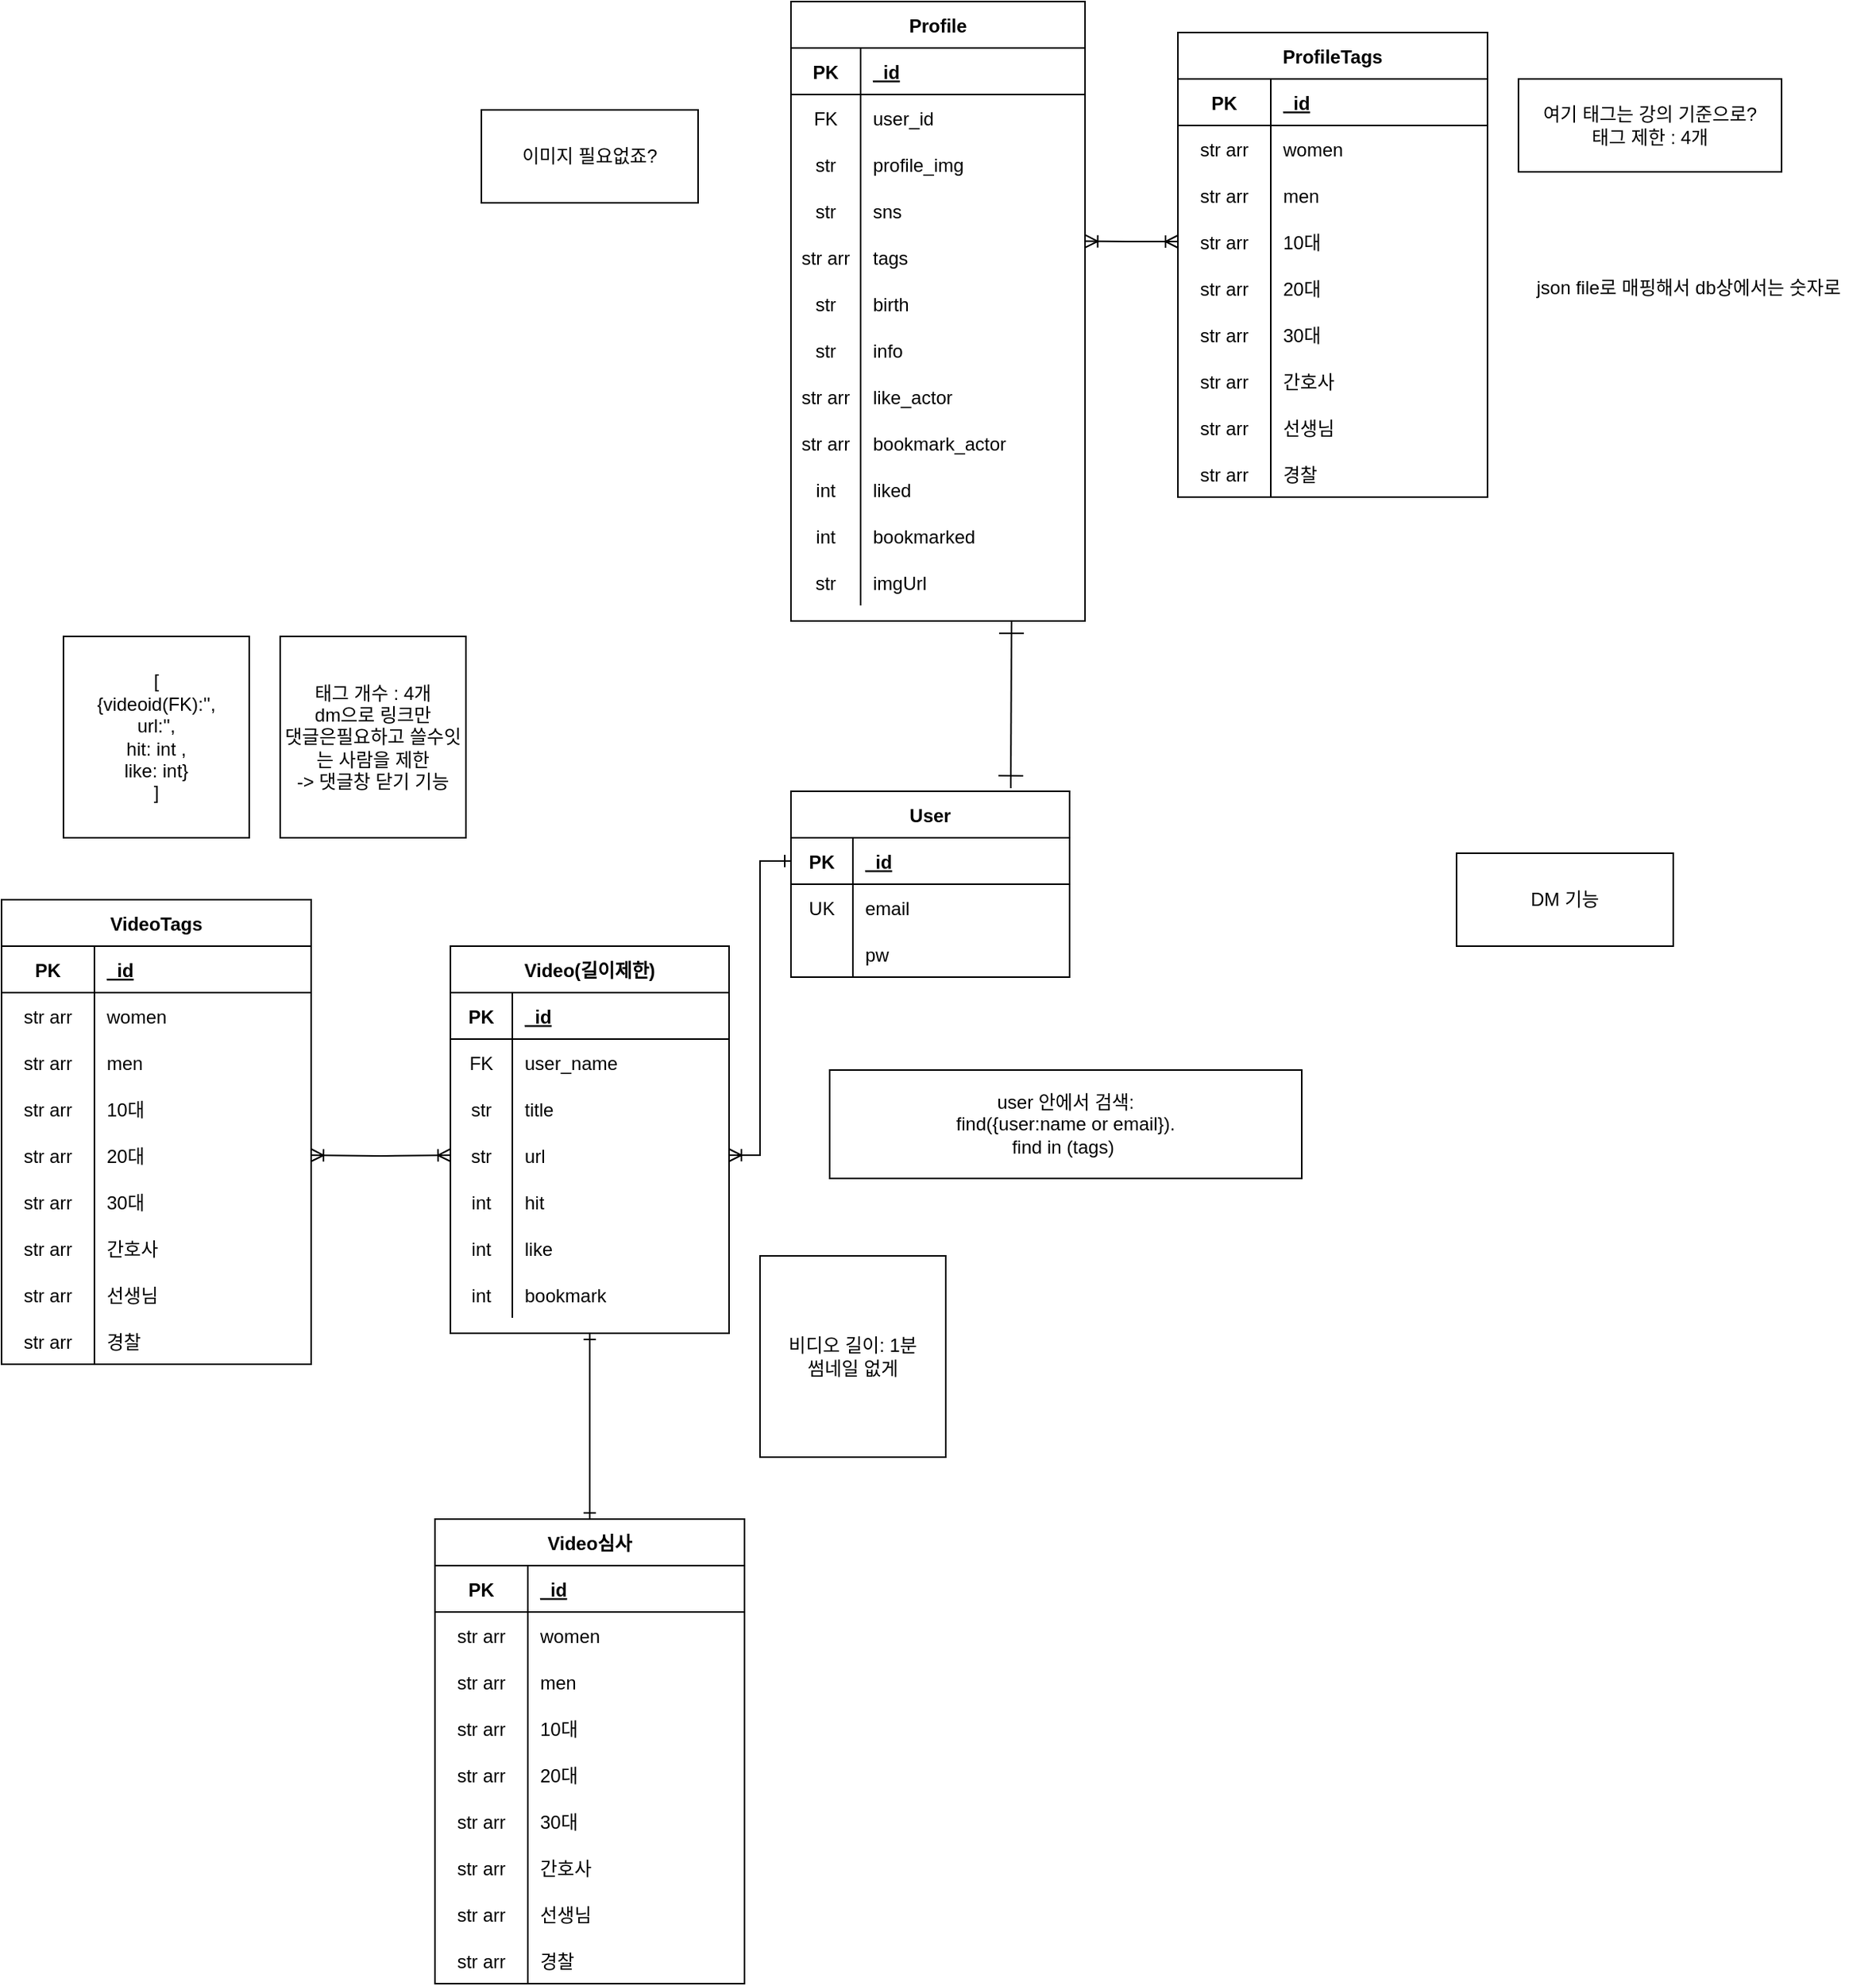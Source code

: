 <mxfile version="20.1.4" type="github">
  <diagram id="dkiNthlMaqfUQM1gwQfn" name="Page-1">
    <mxGraphModel dx="1955" dy="1315" grid="1" gridSize="10" guides="1" tooltips="1" connect="1" arrows="1" fold="1" page="0" pageScale="1" pageWidth="850" pageHeight="1100" math="0" shadow="0">
      <root>
        <mxCell id="0" />
        <mxCell id="1" parent="0" />
        <mxCell id="FGt0lHxh2fxRir9ZSNWb-1" value="User" style="shape=table;startSize=30;container=1;collapsible=1;childLayout=tableLayout;fixedRows=1;rowLines=0;fontStyle=1;align=center;resizeLast=1;hachureGap=4;" parent="1" vertex="1">
          <mxGeometry x="240" y="280" width="180" height="120" as="geometry" />
        </mxCell>
        <mxCell id="FGt0lHxh2fxRir9ZSNWb-2" value="" style="shape=tableRow;horizontal=0;startSize=0;swimlaneHead=0;swimlaneBody=0;fillColor=none;collapsible=0;dropTarget=0;points=[[0,0.5],[1,0.5]];portConstraint=eastwest;top=0;left=0;right=0;bottom=1;hachureGap=4;" parent="FGt0lHxh2fxRir9ZSNWb-1" vertex="1">
          <mxGeometry y="30" width="180" height="30" as="geometry" />
        </mxCell>
        <mxCell id="FGt0lHxh2fxRir9ZSNWb-3" value="PK" style="shape=partialRectangle;connectable=0;fillColor=none;top=0;left=0;bottom=0;right=0;fontStyle=1;overflow=hidden;hachureGap=4;" parent="FGt0lHxh2fxRir9ZSNWb-2" vertex="1">
          <mxGeometry width="40" height="30" as="geometry">
            <mxRectangle width="40" height="30" as="alternateBounds" />
          </mxGeometry>
        </mxCell>
        <mxCell id="FGt0lHxh2fxRir9ZSNWb-4" value="_id" style="shape=partialRectangle;connectable=0;fillColor=none;top=0;left=0;bottom=0;right=0;align=left;spacingLeft=6;fontStyle=5;overflow=hidden;hachureGap=4;" parent="FGt0lHxh2fxRir9ZSNWb-2" vertex="1">
          <mxGeometry x="40" width="140" height="30" as="geometry">
            <mxRectangle width="140" height="30" as="alternateBounds" />
          </mxGeometry>
        </mxCell>
        <mxCell id="FGt0lHxh2fxRir9ZSNWb-5" value="" style="shape=tableRow;horizontal=0;startSize=0;swimlaneHead=0;swimlaneBody=0;fillColor=none;collapsible=0;dropTarget=0;points=[[0,0.5],[1,0.5]];portConstraint=eastwest;top=0;left=0;right=0;bottom=0;hachureGap=4;" parent="FGt0lHxh2fxRir9ZSNWb-1" vertex="1">
          <mxGeometry y="60" width="180" height="30" as="geometry" />
        </mxCell>
        <mxCell id="FGt0lHxh2fxRir9ZSNWb-6" value="UK" style="shape=partialRectangle;connectable=0;fillColor=none;top=0;left=0;bottom=0;right=0;editable=1;overflow=hidden;hachureGap=4;" parent="FGt0lHxh2fxRir9ZSNWb-5" vertex="1">
          <mxGeometry width="40" height="30" as="geometry">
            <mxRectangle width="40" height="30" as="alternateBounds" />
          </mxGeometry>
        </mxCell>
        <mxCell id="FGt0lHxh2fxRir9ZSNWb-7" value="email" style="shape=partialRectangle;connectable=0;fillColor=none;top=0;left=0;bottom=0;right=0;align=left;spacingLeft=6;overflow=hidden;hachureGap=4;" parent="FGt0lHxh2fxRir9ZSNWb-5" vertex="1">
          <mxGeometry x="40" width="140" height="30" as="geometry">
            <mxRectangle width="140" height="30" as="alternateBounds" />
          </mxGeometry>
        </mxCell>
        <mxCell id="FGt0lHxh2fxRir9ZSNWb-8" value="" style="shape=tableRow;horizontal=0;startSize=0;swimlaneHead=0;swimlaneBody=0;fillColor=none;collapsible=0;dropTarget=0;points=[[0,0.5],[1,0.5]];portConstraint=eastwest;top=0;left=0;right=0;bottom=0;hachureGap=4;" parent="FGt0lHxh2fxRir9ZSNWb-1" vertex="1">
          <mxGeometry y="90" width="180" height="30" as="geometry" />
        </mxCell>
        <mxCell id="FGt0lHxh2fxRir9ZSNWb-9" value="" style="shape=partialRectangle;connectable=0;fillColor=none;top=0;left=0;bottom=0;right=0;editable=1;overflow=hidden;hachureGap=4;" parent="FGt0lHxh2fxRir9ZSNWb-8" vertex="1">
          <mxGeometry width="40" height="30" as="geometry">
            <mxRectangle width="40" height="30" as="alternateBounds" />
          </mxGeometry>
        </mxCell>
        <mxCell id="FGt0lHxh2fxRir9ZSNWb-10" value="pw" style="shape=partialRectangle;connectable=0;fillColor=none;top=0;left=0;bottom=0;right=0;align=left;spacingLeft=6;overflow=hidden;hachureGap=4;" parent="FGt0lHxh2fxRir9ZSNWb-8" vertex="1">
          <mxGeometry x="40" width="140" height="30" as="geometry">
            <mxRectangle width="140" height="30" as="alternateBounds" />
          </mxGeometry>
        </mxCell>
        <mxCell id="FGt0lHxh2fxRir9ZSNWb-445" style="edgeStyle=none;curved=1;rounded=0;orthogonalLoop=1;jettySize=auto;html=1;exitX=0.75;exitY=1;exitDx=0;exitDy=0;entryX=0.789;entryY=-0.017;entryDx=0;entryDy=0;entryPerimeter=0;startArrow=ERone;startFill=0;endArrow=ERone;endFill=0;startSize=14;endSize=14;sourcePerimeterSpacing=8;targetPerimeterSpacing=8;" parent="1" source="FGt0lHxh2fxRir9ZSNWb-27" target="FGt0lHxh2fxRir9ZSNWb-1" edge="1">
          <mxGeometry relative="1" as="geometry" />
        </mxCell>
        <mxCell id="FGt0lHxh2fxRir9ZSNWb-27" value="Profile" style="shape=table;startSize=30;container=1;collapsible=1;childLayout=tableLayout;fixedRows=1;rowLines=0;fontStyle=1;align=center;resizeLast=1;hachureGap=4;" parent="1" vertex="1">
          <mxGeometry x="240" y="-230" width="190" height="400" as="geometry" />
        </mxCell>
        <mxCell id="FGt0lHxh2fxRir9ZSNWb-28" value="" style="shape=tableRow;horizontal=0;startSize=0;swimlaneHead=0;swimlaneBody=0;fillColor=none;collapsible=0;dropTarget=0;points=[[0,0.5],[1,0.5]];portConstraint=eastwest;top=0;left=0;right=0;bottom=1;hachureGap=4;" parent="FGt0lHxh2fxRir9ZSNWb-27" vertex="1">
          <mxGeometry y="30" width="190" height="30" as="geometry" />
        </mxCell>
        <mxCell id="FGt0lHxh2fxRir9ZSNWb-29" value="PK" style="shape=partialRectangle;connectable=0;fillColor=none;top=0;left=0;bottom=0;right=0;fontStyle=1;overflow=hidden;hachureGap=4;" parent="FGt0lHxh2fxRir9ZSNWb-28" vertex="1">
          <mxGeometry width="45" height="30" as="geometry">
            <mxRectangle width="45" height="30" as="alternateBounds" />
          </mxGeometry>
        </mxCell>
        <mxCell id="FGt0lHxh2fxRir9ZSNWb-30" value="_id" style="shape=partialRectangle;connectable=0;fillColor=none;top=0;left=0;bottom=0;right=0;align=left;spacingLeft=6;fontStyle=5;overflow=hidden;hachureGap=4;" parent="FGt0lHxh2fxRir9ZSNWb-28" vertex="1">
          <mxGeometry x="45" width="145" height="30" as="geometry">
            <mxRectangle width="145" height="30" as="alternateBounds" />
          </mxGeometry>
        </mxCell>
        <mxCell id="FGt0lHxh2fxRir9ZSNWb-31" value="" style="shape=tableRow;horizontal=0;startSize=0;swimlaneHead=0;swimlaneBody=0;fillColor=none;collapsible=0;dropTarget=0;points=[[0,0.5],[1,0.5]];portConstraint=eastwest;top=0;left=0;right=0;bottom=0;hachureGap=4;" parent="FGt0lHxh2fxRir9ZSNWb-27" vertex="1">
          <mxGeometry y="60" width="190" height="30" as="geometry" />
        </mxCell>
        <mxCell id="FGt0lHxh2fxRir9ZSNWb-32" value="FK" style="shape=partialRectangle;connectable=0;fillColor=none;top=0;left=0;bottom=0;right=0;editable=1;overflow=hidden;hachureGap=4;" parent="FGt0lHxh2fxRir9ZSNWb-31" vertex="1">
          <mxGeometry width="45" height="30" as="geometry">
            <mxRectangle width="45" height="30" as="alternateBounds" />
          </mxGeometry>
        </mxCell>
        <mxCell id="FGt0lHxh2fxRir9ZSNWb-33" value="user_id" style="shape=partialRectangle;connectable=0;fillColor=none;top=0;left=0;bottom=0;right=0;align=left;spacingLeft=6;overflow=hidden;hachureGap=4;" parent="FGt0lHxh2fxRir9ZSNWb-31" vertex="1">
          <mxGeometry x="45" width="145" height="30" as="geometry">
            <mxRectangle width="145" height="30" as="alternateBounds" />
          </mxGeometry>
        </mxCell>
        <mxCell id="FGt0lHxh2fxRir9ZSNWb-34" value="" style="shape=tableRow;horizontal=0;startSize=0;swimlaneHead=0;swimlaneBody=0;fillColor=none;collapsible=0;dropTarget=0;points=[[0,0.5],[1,0.5]];portConstraint=eastwest;top=0;left=0;right=0;bottom=0;hachureGap=4;" parent="FGt0lHxh2fxRir9ZSNWb-27" vertex="1">
          <mxGeometry y="90" width="190" height="30" as="geometry" />
        </mxCell>
        <mxCell id="FGt0lHxh2fxRir9ZSNWb-35" value="str" style="shape=partialRectangle;connectable=0;fillColor=none;top=0;left=0;bottom=0;right=0;editable=1;overflow=hidden;hachureGap=4;" parent="FGt0lHxh2fxRir9ZSNWb-34" vertex="1">
          <mxGeometry width="45" height="30" as="geometry">
            <mxRectangle width="45" height="30" as="alternateBounds" />
          </mxGeometry>
        </mxCell>
        <mxCell id="FGt0lHxh2fxRir9ZSNWb-36" value="profile_img" style="shape=partialRectangle;connectable=0;fillColor=none;top=0;left=0;bottom=0;right=0;align=left;spacingLeft=6;overflow=hidden;hachureGap=4;" parent="FGt0lHxh2fxRir9ZSNWb-34" vertex="1">
          <mxGeometry x="45" width="145" height="30" as="geometry">
            <mxRectangle width="145" height="30" as="alternateBounds" />
          </mxGeometry>
        </mxCell>
        <mxCell id="FGt0lHxh2fxRir9ZSNWb-59" value="" style="shape=tableRow;horizontal=0;startSize=0;swimlaneHead=0;swimlaneBody=0;fillColor=none;collapsible=0;dropTarget=0;points=[[0,0.5],[1,0.5]];portConstraint=eastwest;top=0;left=0;right=0;bottom=0;hachureGap=4;" parent="FGt0lHxh2fxRir9ZSNWb-27" vertex="1">
          <mxGeometry y="120" width="190" height="30" as="geometry" />
        </mxCell>
        <mxCell id="FGt0lHxh2fxRir9ZSNWb-60" value="str" style="shape=partialRectangle;connectable=0;fillColor=none;top=0;left=0;bottom=0;right=0;editable=1;overflow=hidden;hachureGap=4;" parent="FGt0lHxh2fxRir9ZSNWb-59" vertex="1">
          <mxGeometry width="45" height="30" as="geometry">
            <mxRectangle width="45" height="30" as="alternateBounds" />
          </mxGeometry>
        </mxCell>
        <mxCell id="FGt0lHxh2fxRir9ZSNWb-61" value="sns" style="shape=partialRectangle;connectable=0;fillColor=none;top=0;left=0;bottom=0;right=0;align=left;spacingLeft=6;overflow=hidden;hachureGap=4;" parent="FGt0lHxh2fxRir9ZSNWb-59" vertex="1">
          <mxGeometry x="45" width="145" height="30" as="geometry">
            <mxRectangle width="145" height="30" as="alternateBounds" />
          </mxGeometry>
        </mxCell>
        <mxCell id="FGt0lHxh2fxRir9ZSNWb-65" value="" style="shape=tableRow;horizontal=0;startSize=0;swimlaneHead=0;swimlaneBody=0;fillColor=none;collapsible=0;dropTarget=0;points=[[0,0.5],[1,0.5]];portConstraint=eastwest;top=0;left=0;right=0;bottom=0;hachureGap=4;" parent="FGt0lHxh2fxRir9ZSNWb-27" vertex="1">
          <mxGeometry y="150" width="190" height="30" as="geometry" />
        </mxCell>
        <mxCell id="FGt0lHxh2fxRir9ZSNWb-66" value="str arr" style="shape=partialRectangle;connectable=0;fillColor=none;top=0;left=0;bottom=0;right=0;editable=1;overflow=hidden;hachureGap=4;" parent="FGt0lHxh2fxRir9ZSNWb-65" vertex="1">
          <mxGeometry width="45" height="30" as="geometry">
            <mxRectangle width="45" height="30" as="alternateBounds" />
          </mxGeometry>
        </mxCell>
        <mxCell id="FGt0lHxh2fxRir9ZSNWb-67" value="tags" style="shape=partialRectangle;connectable=0;fillColor=none;top=0;left=0;bottom=0;right=0;align=left;spacingLeft=6;overflow=hidden;hachureGap=4;" parent="FGt0lHxh2fxRir9ZSNWb-65" vertex="1">
          <mxGeometry x="45" width="145" height="30" as="geometry">
            <mxRectangle width="145" height="30" as="alternateBounds" />
          </mxGeometry>
        </mxCell>
        <mxCell id="FGt0lHxh2fxRir9ZSNWb-71" value="" style="shape=tableRow;horizontal=0;startSize=0;swimlaneHead=0;swimlaneBody=0;fillColor=none;collapsible=0;dropTarget=0;points=[[0,0.5],[1,0.5]];portConstraint=eastwest;top=0;left=0;right=0;bottom=0;hachureGap=4;" parent="FGt0lHxh2fxRir9ZSNWb-27" vertex="1">
          <mxGeometry y="180" width="190" height="30" as="geometry" />
        </mxCell>
        <mxCell id="FGt0lHxh2fxRir9ZSNWb-72" value="str" style="shape=partialRectangle;connectable=0;fillColor=none;top=0;left=0;bottom=0;right=0;editable=1;overflow=hidden;hachureGap=4;" parent="FGt0lHxh2fxRir9ZSNWb-71" vertex="1">
          <mxGeometry width="45" height="30" as="geometry">
            <mxRectangle width="45" height="30" as="alternateBounds" />
          </mxGeometry>
        </mxCell>
        <mxCell id="FGt0lHxh2fxRir9ZSNWb-73" value="birth" style="shape=partialRectangle;connectable=0;fillColor=none;top=0;left=0;bottom=0;right=0;align=left;spacingLeft=6;overflow=hidden;hachureGap=4;" parent="FGt0lHxh2fxRir9ZSNWb-71" vertex="1">
          <mxGeometry x="45" width="145" height="30" as="geometry">
            <mxRectangle width="145" height="30" as="alternateBounds" />
          </mxGeometry>
        </mxCell>
        <mxCell id="FGt0lHxh2fxRir9ZSNWb-80" value="" style="shape=tableRow;horizontal=0;startSize=0;swimlaneHead=0;swimlaneBody=0;fillColor=none;collapsible=0;dropTarget=0;points=[[0,0.5],[1,0.5]];portConstraint=eastwest;top=0;left=0;right=0;bottom=0;hachureGap=4;" parent="FGt0lHxh2fxRir9ZSNWb-27" vertex="1">
          <mxGeometry y="210" width="190" height="30" as="geometry" />
        </mxCell>
        <mxCell id="FGt0lHxh2fxRir9ZSNWb-81" value="str" style="shape=partialRectangle;connectable=0;fillColor=none;top=0;left=0;bottom=0;right=0;editable=1;overflow=hidden;hachureGap=4;" parent="FGt0lHxh2fxRir9ZSNWb-80" vertex="1">
          <mxGeometry width="45" height="30" as="geometry">
            <mxRectangle width="45" height="30" as="alternateBounds" />
          </mxGeometry>
        </mxCell>
        <mxCell id="FGt0lHxh2fxRir9ZSNWb-82" value="info" style="shape=partialRectangle;connectable=0;fillColor=none;top=0;left=0;bottom=0;right=0;align=left;spacingLeft=6;overflow=hidden;hachureGap=4;" parent="FGt0lHxh2fxRir9ZSNWb-80" vertex="1">
          <mxGeometry x="45" width="145" height="30" as="geometry">
            <mxRectangle width="145" height="30" as="alternateBounds" />
          </mxGeometry>
        </mxCell>
        <mxCell id="FGt0lHxh2fxRir9ZSNWb-84" value="" style="shape=tableRow;horizontal=0;startSize=0;swimlaneHead=0;swimlaneBody=0;fillColor=none;collapsible=0;dropTarget=0;points=[[0,0.5],[1,0.5]];portConstraint=eastwest;top=0;left=0;right=0;bottom=0;hachureGap=4;" parent="FGt0lHxh2fxRir9ZSNWb-27" vertex="1">
          <mxGeometry y="240" width="190" height="30" as="geometry" />
        </mxCell>
        <mxCell id="FGt0lHxh2fxRir9ZSNWb-85" value="str arr" style="shape=partialRectangle;connectable=0;fillColor=none;top=0;left=0;bottom=0;right=0;editable=1;overflow=hidden;hachureGap=4;" parent="FGt0lHxh2fxRir9ZSNWb-84" vertex="1">
          <mxGeometry width="45" height="30" as="geometry">
            <mxRectangle width="45" height="30" as="alternateBounds" />
          </mxGeometry>
        </mxCell>
        <mxCell id="FGt0lHxh2fxRir9ZSNWb-86" value="like_actor" style="shape=partialRectangle;connectable=0;fillColor=none;top=0;left=0;bottom=0;right=0;align=left;spacingLeft=6;overflow=hidden;hachureGap=4;" parent="FGt0lHxh2fxRir9ZSNWb-84" vertex="1">
          <mxGeometry x="45" width="145" height="30" as="geometry">
            <mxRectangle width="145" height="30" as="alternateBounds" />
          </mxGeometry>
        </mxCell>
        <mxCell id="FGt0lHxh2fxRir9ZSNWb-301" value="" style="shape=tableRow;horizontal=0;startSize=0;swimlaneHead=0;swimlaneBody=0;fillColor=none;collapsible=0;dropTarget=0;points=[[0,0.5],[1,0.5]];portConstraint=eastwest;top=0;left=0;right=0;bottom=0;hachureGap=4;" parent="FGt0lHxh2fxRir9ZSNWb-27" vertex="1">
          <mxGeometry y="270" width="190" height="30" as="geometry" />
        </mxCell>
        <mxCell id="FGt0lHxh2fxRir9ZSNWb-302" value="str arr" style="shape=partialRectangle;connectable=0;fillColor=none;top=0;left=0;bottom=0;right=0;editable=1;overflow=hidden;hachureGap=4;" parent="FGt0lHxh2fxRir9ZSNWb-301" vertex="1">
          <mxGeometry width="45" height="30" as="geometry">
            <mxRectangle width="45" height="30" as="alternateBounds" />
          </mxGeometry>
        </mxCell>
        <mxCell id="FGt0lHxh2fxRir9ZSNWb-303" value="bookmark_actor" style="shape=partialRectangle;connectable=0;fillColor=none;top=0;left=0;bottom=0;right=0;align=left;spacingLeft=6;overflow=hidden;hachureGap=4;" parent="FGt0lHxh2fxRir9ZSNWb-301" vertex="1">
          <mxGeometry x="45" width="145" height="30" as="geometry">
            <mxRectangle width="145" height="30" as="alternateBounds" />
          </mxGeometry>
        </mxCell>
        <mxCell id="FGt0lHxh2fxRir9ZSNWb-307" value="" style="shape=tableRow;horizontal=0;startSize=0;swimlaneHead=0;swimlaneBody=0;fillColor=none;collapsible=0;dropTarget=0;points=[[0,0.5],[1,0.5]];portConstraint=eastwest;top=0;left=0;right=0;bottom=0;hachureGap=4;" parent="FGt0lHxh2fxRir9ZSNWb-27" vertex="1">
          <mxGeometry y="300" width="190" height="30" as="geometry" />
        </mxCell>
        <mxCell id="FGt0lHxh2fxRir9ZSNWb-308" value="int" style="shape=partialRectangle;connectable=0;fillColor=none;top=0;left=0;bottom=0;right=0;editable=1;overflow=hidden;hachureGap=4;" parent="FGt0lHxh2fxRir9ZSNWb-307" vertex="1">
          <mxGeometry width="45" height="30" as="geometry">
            <mxRectangle width="45" height="30" as="alternateBounds" />
          </mxGeometry>
        </mxCell>
        <mxCell id="FGt0lHxh2fxRir9ZSNWb-309" value="liked" style="shape=partialRectangle;connectable=0;fillColor=none;top=0;left=0;bottom=0;right=0;align=left;spacingLeft=6;overflow=hidden;hachureGap=4;" parent="FGt0lHxh2fxRir9ZSNWb-307" vertex="1">
          <mxGeometry x="45" width="145" height="30" as="geometry">
            <mxRectangle width="145" height="30" as="alternateBounds" />
          </mxGeometry>
        </mxCell>
        <mxCell id="FGt0lHxh2fxRir9ZSNWb-310" value="" style="shape=tableRow;horizontal=0;startSize=0;swimlaneHead=0;swimlaneBody=0;fillColor=none;collapsible=0;dropTarget=0;points=[[0,0.5],[1,0.5]];portConstraint=eastwest;top=0;left=0;right=0;bottom=0;hachureGap=4;" parent="FGt0lHxh2fxRir9ZSNWb-27" vertex="1">
          <mxGeometry y="330" width="190" height="30" as="geometry" />
        </mxCell>
        <mxCell id="FGt0lHxh2fxRir9ZSNWb-311" value="int" style="shape=partialRectangle;connectable=0;fillColor=none;top=0;left=0;bottom=0;right=0;editable=1;overflow=hidden;hachureGap=4;" parent="FGt0lHxh2fxRir9ZSNWb-310" vertex="1">
          <mxGeometry width="45" height="30" as="geometry">
            <mxRectangle width="45" height="30" as="alternateBounds" />
          </mxGeometry>
        </mxCell>
        <mxCell id="FGt0lHxh2fxRir9ZSNWb-312" value="bookmarked" style="shape=partialRectangle;connectable=0;fillColor=none;top=0;left=0;bottom=0;right=0;align=left;spacingLeft=6;overflow=hidden;hachureGap=4;" parent="FGt0lHxh2fxRir9ZSNWb-310" vertex="1">
          <mxGeometry x="45" width="145" height="30" as="geometry">
            <mxRectangle width="145" height="30" as="alternateBounds" />
          </mxGeometry>
        </mxCell>
        <mxCell id="y6LKaik8RJvIbtLo2dXU-1" value="" style="shape=tableRow;horizontal=0;startSize=0;swimlaneHead=0;swimlaneBody=0;fillColor=none;collapsible=0;dropTarget=0;points=[[0,0.5],[1,0.5]];portConstraint=eastwest;top=0;left=0;right=0;bottom=0;hachureGap=4;" parent="FGt0lHxh2fxRir9ZSNWb-27" vertex="1">
          <mxGeometry y="360" width="190" height="30" as="geometry" />
        </mxCell>
        <mxCell id="y6LKaik8RJvIbtLo2dXU-2" value="str" style="shape=partialRectangle;connectable=0;fillColor=none;top=0;left=0;bottom=0;right=0;editable=1;overflow=hidden;hachureGap=4;" parent="y6LKaik8RJvIbtLo2dXU-1" vertex="1">
          <mxGeometry width="45" height="30" as="geometry">
            <mxRectangle width="45" height="30" as="alternateBounds" />
          </mxGeometry>
        </mxCell>
        <mxCell id="y6LKaik8RJvIbtLo2dXU-3" value="imgUrl" style="shape=partialRectangle;connectable=0;fillColor=none;top=0;left=0;bottom=0;right=0;align=left;spacingLeft=6;overflow=hidden;hachureGap=4;" parent="y6LKaik8RJvIbtLo2dXU-1" vertex="1">
          <mxGeometry x="45" width="145" height="30" as="geometry">
            <mxRectangle width="145" height="30" as="alternateBounds" />
          </mxGeometry>
        </mxCell>
        <mxCell id="y6LKaik8RJvIbtLo2dXU-34" style="edgeStyle=orthogonalEdgeStyle;rounded=0;orthogonalLoop=1;jettySize=auto;html=1;exitX=0.5;exitY=1;exitDx=0;exitDy=0;startArrow=ERone;startFill=0;endArrow=ERone;endFill=0;" parent="1" source="FGt0lHxh2fxRir9ZSNWb-132" target="y6LKaik8RJvIbtLo2dXU-6" edge="1">
          <mxGeometry relative="1" as="geometry" />
        </mxCell>
        <mxCell id="FGt0lHxh2fxRir9ZSNWb-132" value="Video(길이제한)" style="shape=table;startSize=30;container=1;collapsible=1;childLayout=tableLayout;fixedRows=1;rowLines=0;fontStyle=1;align=center;resizeLast=1;hachureGap=4;" parent="1" vertex="1">
          <mxGeometry x="20" y="380" width="180" height="250" as="geometry" />
        </mxCell>
        <mxCell id="FGt0lHxh2fxRir9ZSNWb-133" value="" style="shape=tableRow;horizontal=0;startSize=0;swimlaneHead=0;swimlaneBody=0;fillColor=none;collapsible=0;dropTarget=0;points=[[0,0.5],[1,0.5]];portConstraint=eastwest;top=0;left=0;right=0;bottom=1;hachureGap=4;" parent="FGt0lHxh2fxRir9ZSNWb-132" vertex="1">
          <mxGeometry y="30" width="180" height="30" as="geometry" />
        </mxCell>
        <mxCell id="FGt0lHxh2fxRir9ZSNWb-134" value="PK" style="shape=partialRectangle;connectable=0;fillColor=none;top=0;left=0;bottom=0;right=0;fontStyle=1;overflow=hidden;hachureGap=4;" parent="FGt0lHxh2fxRir9ZSNWb-133" vertex="1">
          <mxGeometry width="40" height="30" as="geometry">
            <mxRectangle width="40" height="30" as="alternateBounds" />
          </mxGeometry>
        </mxCell>
        <mxCell id="FGt0lHxh2fxRir9ZSNWb-135" value="_id" style="shape=partialRectangle;connectable=0;fillColor=none;top=0;left=0;bottom=0;right=0;align=left;spacingLeft=6;fontStyle=5;overflow=hidden;hachureGap=4;" parent="FGt0lHxh2fxRir9ZSNWb-133" vertex="1">
          <mxGeometry x="40" width="140" height="30" as="geometry">
            <mxRectangle width="140" height="30" as="alternateBounds" />
          </mxGeometry>
        </mxCell>
        <mxCell id="FGt0lHxh2fxRir9ZSNWb-136" value="" style="shape=tableRow;horizontal=0;startSize=0;swimlaneHead=0;swimlaneBody=0;fillColor=none;collapsible=0;dropTarget=0;points=[[0,0.5],[1,0.5]];portConstraint=eastwest;top=0;left=0;right=0;bottom=0;hachureGap=4;" parent="FGt0lHxh2fxRir9ZSNWb-132" vertex="1">
          <mxGeometry y="60" width="180" height="30" as="geometry" />
        </mxCell>
        <mxCell id="FGt0lHxh2fxRir9ZSNWb-137" value="FK" style="shape=partialRectangle;connectable=0;fillColor=none;top=0;left=0;bottom=0;right=0;editable=1;overflow=hidden;hachureGap=4;" parent="FGt0lHxh2fxRir9ZSNWb-136" vertex="1">
          <mxGeometry width="40" height="30" as="geometry">
            <mxRectangle width="40" height="30" as="alternateBounds" />
          </mxGeometry>
        </mxCell>
        <mxCell id="FGt0lHxh2fxRir9ZSNWb-138" value="user_name" style="shape=partialRectangle;connectable=0;fillColor=none;top=0;left=0;bottom=0;right=0;align=left;spacingLeft=6;overflow=hidden;hachureGap=4;" parent="FGt0lHxh2fxRir9ZSNWb-136" vertex="1">
          <mxGeometry x="40" width="140" height="30" as="geometry">
            <mxRectangle width="140" height="30" as="alternateBounds" />
          </mxGeometry>
        </mxCell>
        <mxCell id="FGt0lHxh2fxRir9ZSNWb-139" value="" style="shape=tableRow;horizontal=0;startSize=0;swimlaneHead=0;swimlaneBody=0;fillColor=none;collapsible=0;dropTarget=0;points=[[0,0.5],[1,0.5]];portConstraint=eastwest;top=0;left=0;right=0;bottom=0;hachureGap=4;" parent="FGt0lHxh2fxRir9ZSNWb-132" vertex="1">
          <mxGeometry y="90" width="180" height="30" as="geometry" />
        </mxCell>
        <mxCell id="FGt0lHxh2fxRir9ZSNWb-140" value="str" style="shape=partialRectangle;connectable=0;fillColor=none;top=0;left=0;bottom=0;right=0;editable=1;overflow=hidden;hachureGap=4;" parent="FGt0lHxh2fxRir9ZSNWb-139" vertex="1">
          <mxGeometry width="40" height="30" as="geometry">
            <mxRectangle width="40" height="30" as="alternateBounds" />
          </mxGeometry>
        </mxCell>
        <mxCell id="FGt0lHxh2fxRir9ZSNWb-141" value="title" style="shape=partialRectangle;connectable=0;fillColor=none;top=0;left=0;bottom=0;right=0;align=left;spacingLeft=6;overflow=hidden;hachureGap=4;" parent="FGt0lHxh2fxRir9ZSNWb-139" vertex="1">
          <mxGeometry x="40" width="140" height="30" as="geometry">
            <mxRectangle width="140" height="30" as="alternateBounds" />
          </mxGeometry>
        </mxCell>
        <mxCell id="FGt0lHxh2fxRir9ZSNWb-142" value="" style="shape=tableRow;horizontal=0;startSize=0;swimlaneHead=0;swimlaneBody=0;fillColor=none;collapsible=0;dropTarget=0;points=[[0,0.5],[1,0.5]];portConstraint=eastwest;top=0;left=0;right=0;bottom=0;hachureGap=4;" parent="FGt0lHxh2fxRir9ZSNWb-132" vertex="1">
          <mxGeometry y="120" width="180" height="30" as="geometry" />
        </mxCell>
        <mxCell id="FGt0lHxh2fxRir9ZSNWb-143" value="str" style="shape=partialRectangle;connectable=0;fillColor=none;top=0;left=0;bottom=0;right=0;editable=1;overflow=hidden;hachureGap=4;" parent="FGt0lHxh2fxRir9ZSNWb-142" vertex="1">
          <mxGeometry width="40" height="30" as="geometry">
            <mxRectangle width="40" height="30" as="alternateBounds" />
          </mxGeometry>
        </mxCell>
        <mxCell id="FGt0lHxh2fxRir9ZSNWb-144" value="url" style="shape=partialRectangle;connectable=0;fillColor=none;top=0;left=0;bottom=0;right=0;align=left;spacingLeft=6;overflow=hidden;hachureGap=4;" parent="FGt0lHxh2fxRir9ZSNWb-142" vertex="1">
          <mxGeometry x="40" width="140" height="30" as="geometry">
            <mxRectangle width="140" height="30" as="alternateBounds" />
          </mxGeometry>
        </mxCell>
        <mxCell id="XoAOpLD4tpguOgFPBc0_-39" value="" style="shape=tableRow;horizontal=0;startSize=0;swimlaneHead=0;swimlaneBody=0;fillColor=none;collapsible=0;dropTarget=0;points=[[0,0.5],[1,0.5]];portConstraint=eastwest;top=0;left=0;right=0;bottom=0;hachureGap=4;" parent="FGt0lHxh2fxRir9ZSNWb-132" vertex="1">
          <mxGeometry y="150" width="180" height="30" as="geometry" />
        </mxCell>
        <mxCell id="XoAOpLD4tpguOgFPBc0_-40" value="int" style="shape=partialRectangle;connectable=0;fillColor=none;top=0;left=0;bottom=0;right=0;editable=1;overflow=hidden;hachureGap=4;" parent="XoAOpLD4tpguOgFPBc0_-39" vertex="1">
          <mxGeometry width="40" height="30" as="geometry">
            <mxRectangle width="40" height="30" as="alternateBounds" />
          </mxGeometry>
        </mxCell>
        <mxCell id="XoAOpLD4tpguOgFPBc0_-41" value="hit" style="shape=partialRectangle;connectable=0;fillColor=none;top=0;left=0;bottom=0;right=0;align=left;spacingLeft=6;overflow=hidden;hachureGap=4;" parent="XoAOpLD4tpguOgFPBc0_-39" vertex="1">
          <mxGeometry x="40" width="140" height="30" as="geometry">
            <mxRectangle width="140" height="30" as="alternateBounds" />
          </mxGeometry>
        </mxCell>
        <mxCell id="XoAOpLD4tpguOgFPBc0_-42" value="" style="shape=tableRow;horizontal=0;startSize=0;swimlaneHead=0;swimlaneBody=0;fillColor=none;collapsible=0;dropTarget=0;points=[[0,0.5],[1,0.5]];portConstraint=eastwest;top=0;left=0;right=0;bottom=0;hachureGap=4;" parent="FGt0lHxh2fxRir9ZSNWb-132" vertex="1">
          <mxGeometry y="180" width="180" height="30" as="geometry" />
        </mxCell>
        <mxCell id="XoAOpLD4tpguOgFPBc0_-43" value="int" style="shape=partialRectangle;connectable=0;fillColor=none;top=0;left=0;bottom=0;right=0;editable=1;overflow=hidden;hachureGap=4;" parent="XoAOpLD4tpguOgFPBc0_-42" vertex="1">
          <mxGeometry width="40" height="30" as="geometry">
            <mxRectangle width="40" height="30" as="alternateBounds" />
          </mxGeometry>
        </mxCell>
        <mxCell id="XoAOpLD4tpguOgFPBc0_-44" value="like" style="shape=partialRectangle;connectable=0;fillColor=none;top=0;left=0;bottom=0;right=0;align=left;spacingLeft=6;overflow=hidden;hachureGap=4;" parent="XoAOpLD4tpguOgFPBc0_-42" vertex="1">
          <mxGeometry x="40" width="140" height="30" as="geometry">
            <mxRectangle width="140" height="30" as="alternateBounds" />
          </mxGeometry>
        </mxCell>
        <mxCell id="XoAOpLD4tpguOgFPBc0_-45" value="" style="shape=tableRow;horizontal=0;startSize=0;swimlaneHead=0;swimlaneBody=0;fillColor=none;collapsible=0;dropTarget=0;points=[[0,0.5],[1,0.5]];portConstraint=eastwest;top=0;left=0;right=0;bottom=0;hachureGap=4;" parent="FGt0lHxh2fxRir9ZSNWb-132" vertex="1">
          <mxGeometry y="210" width="180" height="30" as="geometry" />
        </mxCell>
        <mxCell id="XoAOpLD4tpguOgFPBc0_-46" value="int" style="shape=partialRectangle;connectable=0;fillColor=none;top=0;left=0;bottom=0;right=0;editable=1;overflow=hidden;hachureGap=4;" parent="XoAOpLD4tpguOgFPBc0_-45" vertex="1">
          <mxGeometry width="40" height="30" as="geometry">
            <mxRectangle width="40" height="30" as="alternateBounds" />
          </mxGeometry>
        </mxCell>
        <mxCell id="XoAOpLD4tpguOgFPBc0_-47" value="bookmark" style="shape=partialRectangle;connectable=0;fillColor=none;top=0;left=0;bottom=0;right=0;align=left;spacingLeft=6;overflow=hidden;hachureGap=4;" parent="XoAOpLD4tpguOgFPBc0_-45" vertex="1">
          <mxGeometry x="40" width="140" height="30" as="geometry">
            <mxRectangle width="140" height="30" as="alternateBounds" />
          </mxGeometry>
        </mxCell>
        <mxCell id="omnUUiahv54f6pb0s7cF-2" style="edgeStyle=orthogonalEdgeStyle;rounded=0;orthogonalLoop=1;jettySize=auto;html=1;exitX=0;exitY=0.5;exitDx=0;exitDy=0;startArrow=ERone;startFill=0;endArrow=ERoneToMany;endFill=0;" parent="1" source="FGt0lHxh2fxRir9ZSNWb-2" target="FGt0lHxh2fxRir9ZSNWb-142" edge="1">
          <mxGeometry relative="1" as="geometry" />
        </mxCell>
        <mxCell id="DL8FWSEuazP8kCz-o6B3-47" value="ProfileTags" style="shape=table;startSize=30;container=1;collapsible=1;childLayout=tableLayout;fixedRows=1;rowLines=0;fontStyle=1;align=center;resizeLast=1;hachureGap=4;" parent="1" vertex="1">
          <mxGeometry x="490" y="-210" width="200" height="300" as="geometry" />
        </mxCell>
        <mxCell id="DL8FWSEuazP8kCz-o6B3-48" value="" style="shape=tableRow;horizontal=0;startSize=0;swimlaneHead=0;swimlaneBody=0;fillColor=none;collapsible=0;dropTarget=0;points=[[0,0.5],[1,0.5]];portConstraint=eastwest;top=0;left=0;right=0;bottom=1;hachureGap=4;" parent="DL8FWSEuazP8kCz-o6B3-47" vertex="1">
          <mxGeometry y="30" width="200" height="30" as="geometry" />
        </mxCell>
        <mxCell id="DL8FWSEuazP8kCz-o6B3-49" value="PK" style="shape=partialRectangle;connectable=0;fillColor=none;top=0;left=0;bottom=0;right=0;fontStyle=1;overflow=hidden;hachureGap=4;" parent="DL8FWSEuazP8kCz-o6B3-48" vertex="1">
          <mxGeometry width="60" height="30" as="geometry">
            <mxRectangle width="60" height="30" as="alternateBounds" />
          </mxGeometry>
        </mxCell>
        <mxCell id="DL8FWSEuazP8kCz-o6B3-50" value="_id" style="shape=partialRectangle;connectable=0;fillColor=none;top=0;left=0;bottom=0;right=0;align=left;spacingLeft=6;fontStyle=5;overflow=hidden;hachureGap=4;" parent="DL8FWSEuazP8kCz-o6B3-48" vertex="1">
          <mxGeometry x="60" width="140" height="30" as="geometry">
            <mxRectangle width="140" height="30" as="alternateBounds" />
          </mxGeometry>
        </mxCell>
        <mxCell id="DL8FWSEuazP8kCz-o6B3-51" value="" style="shape=tableRow;horizontal=0;startSize=0;swimlaneHead=0;swimlaneBody=0;fillColor=none;collapsible=0;dropTarget=0;points=[[0,0.5],[1,0.5]];portConstraint=eastwest;top=0;left=0;right=0;bottom=0;hachureGap=4;" parent="DL8FWSEuazP8kCz-o6B3-47" vertex="1">
          <mxGeometry y="60" width="200" height="30" as="geometry" />
        </mxCell>
        <mxCell id="DL8FWSEuazP8kCz-o6B3-52" value="str arr" style="shape=partialRectangle;connectable=0;fillColor=none;top=0;left=0;bottom=0;right=0;editable=1;overflow=hidden;hachureGap=4;" parent="DL8FWSEuazP8kCz-o6B3-51" vertex="1">
          <mxGeometry width="60" height="30" as="geometry">
            <mxRectangle width="60" height="30" as="alternateBounds" />
          </mxGeometry>
        </mxCell>
        <mxCell id="DL8FWSEuazP8kCz-o6B3-53" value="women" style="shape=partialRectangle;connectable=0;fillColor=none;top=0;left=0;bottom=0;right=0;align=left;spacingLeft=6;overflow=hidden;hachureGap=4;" parent="DL8FWSEuazP8kCz-o6B3-51" vertex="1">
          <mxGeometry x="60" width="140" height="30" as="geometry">
            <mxRectangle width="140" height="30" as="alternateBounds" />
          </mxGeometry>
        </mxCell>
        <mxCell id="DL8FWSEuazP8kCz-o6B3-54" value="" style="shape=tableRow;horizontal=0;startSize=0;swimlaneHead=0;swimlaneBody=0;fillColor=none;collapsible=0;dropTarget=0;points=[[0,0.5],[1,0.5]];portConstraint=eastwest;top=0;left=0;right=0;bottom=0;hachureGap=4;" parent="DL8FWSEuazP8kCz-o6B3-47" vertex="1">
          <mxGeometry y="90" width="200" height="30" as="geometry" />
        </mxCell>
        <mxCell id="DL8FWSEuazP8kCz-o6B3-55" value="str arr" style="shape=partialRectangle;connectable=0;fillColor=none;top=0;left=0;bottom=0;right=0;editable=1;overflow=hidden;hachureGap=4;" parent="DL8FWSEuazP8kCz-o6B3-54" vertex="1">
          <mxGeometry width="60" height="30" as="geometry">
            <mxRectangle width="60" height="30" as="alternateBounds" />
          </mxGeometry>
        </mxCell>
        <mxCell id="DL8FWSEuazP8kCz-o6B3-56" value="men" style="shape=partialRectangle;connectable=0;fillColor=none;top=0;left=0;bottom=0;right=0;align=left;spacingLeft=6;overflow=hidden;hachureGap=4;" parent="DL8FWSEuazP8kCz-o6B3-54" vertex="1">
          <mxGeometry x="60" width="140" height="30" as="geometry">
            <mxRectangle width="140" height="30" as="alternateBounds" />
          </mxGeometry>
        </mxCell>
        <mxCell id="DL8FWSEuazP8kCz-o6B3-57" value="" style="shape=tableRow;horizontal=0;startSize=0;swimlaneHead=0;swimlaneBody=0;fillColor=none;collapsible=0;dropTarget=0;points=[[0,0.5],[1,0.5]];portConstraint=eastwest;top=0;left=0;right=0;bottom=0;hachureGap=4;" parent="DL8FWSEuazP8kCz-o6B3-47" vertex="1">
          <mxGeometry y="120" width="200" height="30" as="geometry" />
        </mxCell>
        <mxCell id="DL8FWSEuazP8kCz-o6B3-58" value="str arr" style="shape=partialRectangle;connectable=0;fillColor=none;top=0;left=0;bottom=0;right=0;editable=1;overflow=hidden;hachureGap=4;" parent="DL8FWSEuazP8kCz-o6B3-57" vertex="1">
          <mxGeometry width="60" height="30" as="geometry">
            <mxRectangle width="60" height="30" as="alternateBounds" />
          </mxGeometry>
        </mxCell>
        <mxCell id="DL8FWSEuazP8kCz-o6B3-59" value="10대" style="shape=partialRectangle;connectable=0;fillColor=none;top=0;left=0;bottom=0;right=0;align=left;spacingLeft=6;overflow=hidden;hachureGap=4;" parent="DL8FWSEuazP8kCz-o6B3-57" vertex="1">
          <mxGeometry x="60" width="140" height="30" as="geometry">
            <mxRectangle width="140" height="30" as="alternateBounds" />
          </mxGeometry>
        </mxCell>
        <mxCell id="DL8FWSEuazP8kCz-o6B3-60" value="" style="shape=tableRow;horizontal=0;startSize=0;swimlaneHead=0;swimlaneBody=0;fillColor=none;collapsible=0;dropTarget=0;points=[[0,0.5],[1,0.5]];portConstraint=eastwest;top=0;left=0;right=0;bottom=0;hachureGap=4;" parent="DL8FWSEuazP8kCz-o6B3-47" vertex="1">
          <mxGeometry y="150" width="200" height="30" as="geometry" />
        </mxCell>
        <mxCell id="DL8FWSEuazP8kCz-o6B3-61" value="str arr" style="shape=partialRectangle;connectable=0;fillColor=none;top=0;left=0;bottom=0;right=0;editable=1;overflow=hidden;hachureGap=4;" parent="DL8FWSEuazP8kCz-o6B3-60" vertex="1">
          <mxGeometry width="60" height="30" as="geometry">
            <mxRectangle width="60" height="30" as="alternateBounds" />
          </mxGeometry>
        </mxCell>
        <mxCell id="DL8FWSEuazP8kCz-o6B3-62" value="20대" style="shape=partialRectangle;connectable=0;fillColor=none;top=0;left=0;bottom=0;right=0;align=left;spacingLeft=6;overflow=hidden;hachureGap=4;" parent="DL8FWSEuazP8kCz-o6B3-60" vertex="1">
          <mxGeometry x="60" width="140" height="30" as="geometry">
            <mxRectangle width="140" height="30" as="alternateBounds" />
          </mxGeometry>
        </mxCell>
        <mxCell id="DL8FWSEuazP8kCz-o6B3-63" value="" style="shape=tableRow;horizontal=0;startSize=0;swimlaneHead=0;swimlaneBody=0;fillColor=none;collapsible=0;dropTarget=0;points=[[0,0.5],[1,0.5]];portConstraint=eastwest;top=0;left=0;right=0;bottom=0;hachureGap=4;" parent="DL8FWSEuazP8kCz-o6B3-47" vertex="1">
          <mxGeometry y="180" width="200" height="30" as="geometry" />
        </mxCell>
        <mxCell id="DL8FWSEuazP8kCz-o6B3-64" value="str arr" style="shape=partialRectangle;connectable=0;fillColor=none;top=0;left=0;bottom=0;right=0;editable=1;overflow=hidden;hachureGap=4;" parent="DL8FWSEuazP8kCz-o6B3-63" vertex="1">
          <mxGeometry width="60" height="30" as="geometry">
            <mxRectangle width="60" height="30" as="alternateBounds" />
          </mxGeometry>
        </mxCell>
        <mxCell id="DL8FWSEuazP8kCz-o6B3-65" value="30대" style="shape=partialRectangle;connectable=0;fillColor=none;top=0;left=0;bottom=0;right=0;align=left;spacingLeft=6;overflow=hidden;hachureGap=4;" parent="DL8FWSEuazP8kCz-o6B3-63" vertex="1">
          <mxGeometry x="60" width="140" height="30" as="geometry">
            <mxRectangle width="140" height="30" as="alternateBounds" />
          </mxGeometry>
        </mxCell>
        <mxCell id="DL8FWSEuazP8kCz-o6B3-66" value="" style="shape=tableRow;horizontal=0;startSize=0;swimlaneHead=0;swimlaneBody=0;fillColor=none;collapsible=0;dropTarget=0;points=[[0,0.5],[1,0.5]];portConstraint=eastwest;top=0;left=0;right=0;bottom=0;hachureGap=4;" parent="DL8FWSEuazP8kCz-o6B3-47" vertex="1">
          <mxGeometry y="210" width="200" height="30" as="geometry" />
        </mxCell>
        <mxCell id="DL8FWSEuazP8kCz-o6B3-67" value="str arr" style="shape=partialRectangle;connectable=0;fillColor=none;top=0;left=0;bottom=0;right=0;editable=1;overflow=hidden;hachureGap=4;" parent="DL8FWSEuazP8kCz-o6B3-66" vertex="1">
          <mxGeometry width="60" height="30" as="geometry">
            <mxRectangle width="60" height="30" as="alternateBounds" />
          </mxGeometry>
        </mxCell>
        <mxCell id="DL8FWSEuazP8kCz-o6B3-68" value="간호사" style="shape=partialRectangle;connectable=0;fillColor=none;top=0;left=0;bottom=0;right=0;align=left;spacingLeft=6;overflow=hidden;hachureGap=4;" parent="DL8FWSEuazP8kCz-o6B3-66" vertex="1">
          <mxGeometry x="60" width="140" height="30" as="geometry">
            <mxRectangle width="140" height="30" as="alternateBounds" />
          </mxGeometry>
        </mxCell>
        <mxCell id="DL8FWSEuazP8kCz-o6B3-69" value="" style="shape=tableRow;horizontal=0;startSize=0;swimlaneHead=0;swimlaneBody=0;fillColor=none;collapsible=0;dropTarget=0;points=[[0,0.5],[1,0.5]];portConstraint=eastwest;top=0;left=0;right=0;bottom=0;hachureGap=4;" parent="DL8FWSEuazP8kCz-o6B3-47" vertex="1">
          <mxGeometry y="240" width="200" height="30" as="geometry" />
        </mxCell>
        <mxCell id="DL8FWSEuazP8kCz-o6B3-70" value="str arr" style="shape=partialRectangle;connectable=0;fillColor=none;top=0;left=0;bottom=0;right=0;editable=1;overflow=hidden;hachureGap=4;" parent="DL8FWSEuazP8kCz-o6B3-69" vertex="1">
          <mxGeometry width="60" height="30" as="geometry">
            <mxRectangle width="60" height="30" as="alternateBounds" />
          </mxGeometry>
        </mxCell>
        <mxCell id="DL8FWSEuazP8kCz-o6B3-71" value="선생님" style="shape=partialRectangle;connectable=0;fillColor=none;top=0;left=0;bottom=0;right=0;align=left;spacingLeft=6;overflow=hidden;hachureGap=4;" parent="DL8FWSEuazP8kCz-o6B3-69" vertex="1">
          <mxGeometry x="60" width="140" height="30" as="geometry">
            <mxRectangle width="140" height="30" as="alternateBounds" />
          </mxGeometry>
        </mxCell>
        <mxCell id="DL8FWSEuazP8kCz-o6B3-72" value="" style="shape=tableRow;horizontal=0;startSize=0;swimlaneHead=0;swimlaneBody=0;fillColor=none;collapsible=0;dropTarget=0;points=[[0,0.5],[1,0.5]];portConstraint=eastwest;top=0;left=0;right=0;bottom=0;hachureGap=4;" parent="DL8FWSEuazP8kCz-o6B3-47" vertex="1">
          <mxGeometry y="270" width="200" height="30" as="geometry" />
        </mxCell>
        <mxCell id="DL8FWSEuazP8kCz-o6B3-73" value="str arr" style="shape=partialRectangle;connectable=0;fillColor=none;top=0;left=0;bottom=0;right=0;editable=1;overflow=hidden;hachureGap=4;" parent="DL8FWSEuazP8kCz-o6B3-72" vertex="1">
          <mxGeometry width="60" height="30" as="geometry">
            <mxRectangle width="60" height="30" as="alternateBounds" />
          </mxGeometry>
        </mxCell>
        <mxCell id="DL8FWSEuazP8kCz-o6B3-74" value="경찰" style="shape=partialRectangle;connectable=0;fillColor=none;top=0;left=0;bottom=0;right=0;align=left;spacingLeft=6;overflow=hidden;hachureGap=4;" parent="DL8FWSEuazP8kCz-o6B3-72" vertex="1">
          <mxGeometry x="60" width="140" height="30" as="geometry">
            <mxRectangle width="140" height="30" as="alternateBounds" />
          </mxGeometry>
        </mxCell>
        <mxCell id="DL8FWSEuazP8kCz-o6B3-87" style="edgeStyle=orthogonalEdgeStyle;rounded=0;orthogonalLoop=1;jettySize=auto;html=1;exitX=0;exitY=0.5;exitDx=0;exitDy=0;entryX=1.001;entryY=0.159;entryDx=0;entryDy=0;entryPerimeter=0;startArrow=ERoneToMany;startFill=0;endArrow=ERoneToMany;endFill=0;" parent="1" source="DL8FWSEuazP8kCz-o6B3-57" target="FGt0lHxh2fxRir9ZSNWb-65" edge="1">
          <mxGeometry relative="1" as="geometry" />
        </mxCell>
        <mxCell id="DL8FWSEuazP8kCz-o6B3-90" value="json file로 매핑해서 db상에서는 숫자로" style="text;html=1;strokeColor=none;fillColor=none;align=center;verticalAlign=middle;whiteSpace=wrap;rounded=0;" parent="1" vertex="1">
          <mxGeometry x="700" y="-60" width="240" height="30" as="geometry" />
        </mxCell>
        <mxCell id="XoAOpLD4tpguOgFPBc0_-1" value="[&lt;br&gt;{videoid(FK):&#39;&#39;,&lt;br&gt;url:&#39;&#39;,&lt;br&gt;hit: int ,&lt;br&gt;like: int}&lt;br&gt;]" style="rounded=0;whiteSpace=wrap;html=1;" parent="1" vertex="1">
          <mxGeometry x="-230" y="180" width="120" height="130" as="geometry" />
        </mxCell>
        <mxCell id="XoAOpLD4tpguOgFPBc0_-2" value="이미지 필요없죠?" style="rounded=0;whiteSpace=wrap;html=1;" parent="1" vertex="1">
          <mxGeometry x="40" y="-160" width="140" height="60" as="geometry" />
        </mxCell>
        <mxCell id="XoAOpLD4tpguOgFPBc0_-3" value="VideoTags" style="shape=table;startSize=30;container=1;collapsible=1;childLayout=tableLayout;fixedRows=1;rowLines=0;fontStyle=1;align=center;resizeLast=1;hachureGap=4;" parent="1" vertex="1">
          <mxGeometry x="-270" y="350" width="200" height="300" as="geometry" />
        </mxCell>
        <mxCell id="XoAOpLD4tpguOgFPBc0_-4" value="" style="shape=tableRow;horizontal=0;startSize=0;swimlaneHead=0;swimlaneBody=0;fillColor=none;collapsible=0;dropTarget=0;points=[[0,0.5],[1,0.5]];portConstraint=eastwest;top=0;left=0;right=0;bottom=1;hachureGap=4;" parent="XoAOpLD4tpguOgFPBc0_-3" vertex="1">
          <mxGeometry y="30" width="200" height="30" as="geometry" />
        </mxCell>
        <mxCell id="XoAOpLD4tpguOgFPBc0_-5" value="PK" style="shape=partialRectangle;connectable=0;fillColor=none;top=0;left=0;bottom=0;right=0;fontStyle=1;overflow=hidden;hachureGap=4;" parent="XoAOpLD4tpguOgFPBc0_-4" vertex="1">
          <mxGeometry width="60" height="30" as="geometry">
            <mxRectangle width="60" height="30" as="alternateBounds" />
          </mxGeometry>
        </mxCell>
        <mxCell id="XoAOpLD4tpguOgFPBc0_-6" value="_id" style="shape=partialRectangle;connectable=0;fillColor=none;top=0;left=0;bottom=0;right=0;align=left;spacingLeft=6;fontStyle=5;overflow=hidden;hachureGap=4;" parent="XoAOpLD4tpguOgFPBc0_-4" vertex="1">
          <mxGeometry x="60" width="140" height="30" as="geometry">
            <mxRectangle width="140" height="30" as="alternateBounds" />
          </mxGeometry>
        </mxCell>
        <mxCell id="XoAOpLD4tpguOgFPBc0_-7" value="" style="shape=tableRow;horizontal=0;startSize=0;swimlaneHead=0;swimlaneBody=0;fillColor=none;collapsible=0;dropTarget=0;points=[[0,0.5],[1,0.5]];portConstraint=eastwest;top=0;left=0;right=0;bottom=0;hachureGap=4;" parent="XoAOpLD4tpguOgFPBc0_-3" vertex="1">
          <mxGeometry y="60" width="200" height="30" as="geometry" />
        </mxCell>
        <mxCell id="XoAOpLD4tpguOgFPBc0_-8" value="str arr" style="shape=partialRectangle;connectable=0;fillColor=none;top=0;left=0;bottom=0;right=0;editable=1;overflow=hidden;hachureGap=4;" parent="XoAOpLD4tpguOgFPBc0_-7" vertex="1">
          <mxGeometry width="60" height="30" as="geometry">
            <mxRectangle width="60" height="30" as="alternateBounds" />
          </mxGeometry>
        </mxCell>
        <mxCell id="XoAOpLD4tpguOgFPBc0_-9" value="women" style="shape=partialRectangle;connectable=0;fillColor=none;top=0;left=0;bottom=0;right=0;align=left;spacingLeft=6;overflow=hidden;hachureGap=4;" parent="XoAOpLD4tpguOgFPBc0_-7" vertex="1">
          <mxGeometry x="60" width="140" height="30" as="geometry">
            <mxRectangle width="140" height="30" as="alternateBounds" />
          </mxGeometry>
        </mxCell>
        <mxCell id="XoAOpLD4tpguOgFPBc0_-10" value="" style="shape=tableRow;horizontal=0;startSize=0;swimlaneHead=0;swimlaneBody=0;fillColor=none;collapsible=0;dropTarget=0;points=[[0,0.5],[1,0.5]];portConstraint=eastwest;top=0;left=0;right=0;bottom=0;hachureGap=4;" parent="XoAOpLD4tpguOgFPBc0_-3" vertex="1">
          <mxGeometry y="90" width="200" height="30" as="geometry" />
        </mxCell>
        <mxCell id="XoAOpLD4tpguOgFPBc0_-11" value="str arr" style="shape=partialRectangle;connectable=0;fillColor=none;top=0;left=0;bottom=0;right=0;editable=1;overflow=hidden;hachureGap=4;" parent="XoAOpLD4tpguOgFPBc0_-10" vertex="1">
          <mxGeometry width="60" height="30" as="geometry">
            <mxRectangle width="60" height="30" as="alternateBounds" />
          </mxGeometry>
        </mxCell>
        <mxCell id="XoAOpLD4tpguOgFPBc0_-12" value="men" style="shape=partialRectangle;connectable=0;fillColor=none;top=0;left=0;bottom=0;right=0;align=left;spacingLeft=6;overflow=hidden;hachureGap=4;" parent="XoAOpLD4tpguOgFPBc0_-10" vertex="1">
          <mxGeometry x="60" width="140" height="30" as="geometry">
            <mxRectangle width="140" height="30" as="alternateBounds" />
          </mxGeometry>
        </mxCell>
        <mxCell id="XoAOpLD4tpguOgFPBc0_-13" value="" style="shape=tableRow;horizontal=0;startSize=0;swimlaneHead=0;swimlaneBody=0;fillColor=none;collapsible=0;dropTarget=0;points=[[0,0.5],[1,0.5]];portConstraint=eastwest;top=0;left=0;right=0;bottom=0;hachureGap=4;" parent="XoAOpLD4tpguOgFPBc0_-3" vertex="1">
          <mxGeometry y="120" width="200" height="30" as="geometry" />
        </mxCell>
        <mxCell id="XoAOpLD4tpguOgFPBc0_-14" value="str arr" style="shape=partialRectangle;connectable=0;fillColor=none;top=0;left=0;bottom=0;right=0;editable=1;overflow=hidden;hachureGap=4;" parent="XoAOpLD4tpguOgFPBc0_-13" vertex="1">
          <mxGeometry width="60" height="30" as="geometry">
            <mxRectangle width="60" height="30" as="alternateBounds" />
          </mxGeometry>
        </mxCell>
        <mxCell id="XoAOpLD4tpguOgFPBc0_-15" value="10대" style="shape=partialRectangle;connectable=0;fillColor=none;top=0;left=0;bottom=0;right=0;align=left;spacingLeft=6;overflow=hidden;hachureGap=4;" parent="XoAOpLD4tpguOgFPBc0_-13" vertex="1">
          <mxGeometry x="60" width="140" height="30" as="geometry">
            <mxRectangle width="140" height="30" as="alternateBounds" />
          </mxGeometry>
        </mxCell>
        <mxCell id="XoAOpLD4tpguOgFPBc0_-16" value="" style="shape=tableRow;horizontal=0;startSize=0;swimlaneHead=0;swimlaneBody=0;fillColor=none;collapsible=0;dropTarget=0;points=[[0,0.5],[1,0.5]];portConstraint=eastwest;top=0;left=0;right=0;bottom=0;hachureGap=4;" parent="XoAOpLD4tpguOgFPBc0_-3" vertex="1">
          <mxGeometry y="150" width="200" height="30" as="geometry" />
        </mxCell>
        <mxCell id="XoAOpLD4tpguOgFPBc0_-17" value="str arr" style="shape=partialRectangle;connectable=0;fillColor=none;top=0;left=0;bottom=0;right=0;editable=1;overflow=hidden;hachureGap=4;" parent="XoAOpLD4tpguOgFPBc0_-16" vertex="1">
          <mxGeometry width="60" height="30" as="geometry">
            <mxRectangle width="60" height="30" as="alternateBounds" />
          </mxGeometry>
        </mxCell>
        <mxCell id="XoAOpLD4tpguOgFPBc0_-18" value="20대" style="shape=partialRectangle;connectable=0;fillColor=none;top=0;left=0;bottom=0;right=0;align=left;spacingLeft=6;overflow=hidden;hachureGap=4;" parent="XoAOpLD4tpguOgFPBc0_-16" vertex="1">
          <mxGeometry x="60" width="140" height="30" as="geometry">
            <mxRectangle width="140" height="30" as="alternateBounds" />
          </mxGeometry>
        </mxCell>
        <mxCell id="XoAOpLD4tpguOgFPBc0_-19" value="" style="shape=tableRow;horizontal=0;startSize=0;swimlaneHead=0;swimlaneBody=0;fillColor=none;collapsible=0;dropTarget=0;points=[[0,0.5],[1,0.5]];portConstraint=eastwest;top=0;left=0;right=0;bottom=0;hachureGap=4;" parent="XoAOpLD4tpguOgFPBc0_-3" vertex="1">
          <mxGeometry y="180" width="200" height="30" as="geometry" />
        </mxCell>
        <mxCell id="XoAOpLD4tpguOgFPBc0_-20" value="str arr" style="shape=partialRectangle;connectable=0;fillColor=none;top=0;left=0;bottom=0;right=0;editable=1;overflow=hidden;hachureGap=4;" parent="XoAOpLD4tpguOgFPBc0_-19" vertex="1">
          <mxGeometry width="60" height="30" as="geometry">
            <mxRectangle width="60" height="30" as="alternateBounds" />
          </mxGeometry>
        </mxCell>
        <mxCell id="XoAOpLD4tpguOgFPBc0_-21" value="30대" style="shape=partialRectangle;connectable=0;fillColor=none;top=0;left=0;bottom=0;right=0;align=left;spacingLeft=6;overflow=hidden;hachureGap=4;" parent="XoAOpLD4tpguOgFPBc0_-19" vertex="1">
          <mxGeometry x="60" width="140" height="30" as="geometry">
            <mxRectangle width="140" height="30" as="alternateBounds" />
          </mxGeometry>
        </mxCell>
        <mxCell id="XoAOpLD4tpguOgFPBc0_-22" value="" style="shape=tableRow;horizontal=0;startSize=0;swimlaneHead=0;swimlaneBody=0;fillColor=none;collapsible=0;dropTarget=0;points=[[0,0.5],[1,0.5]];portConstraint=eastwest;top=0;left=0;right=0;bottom=0;hachureGap=4;" parent="XoAOpLD4tpguOgFPBc0_-3" vertex="1">
          <mxGeometry y="210" width="200" height="30" as="geometry" />
        </mxCell>
        <mxCell id="XoAOpLD4tpguOgFPBc0_-23" value="str arr" style="shape=partialRectangle;connectable=0;fillColor=none;top=0;left=0;bottom=0;right=0;editable=1;overflow=hidden;hachureGap=4;" parent="XoAOpLD4tpguOgFPBc0_-22" vertex="1">
          <mxGeometry width="60" height="30" as="geometry">
            <mxRectangle width="60" height="30" as="alternateBounds" />
          </mxGeometry>
        </mxCell>
        <mxCell id="XoAOpLD4tpguOgFPBc0_-24" value="간호사" style="shape=partialRectangle;connectable=0;fillColor=none;top=0;left=0;bottom=0;right=0;align=left;spacingLeft=6;overflow=hidden;hachureGap=4;" parent="XoAOpLD4tpguOgFPBc0_-22" vertex="1">
          <mxGeometry x="60" width="140" height="30" as="geometry">
            <mxRectangle width="140" height="30" as="alternateBounds" />
          </mxGeometry>
        </mxCell>
        <mxCell id="XoAOpLD4tpguOgFPBc0_-25" value="" style="shape=tableRow;horizontal=0;startSize=0;swimlaneHead=0;swimlaneBody=0;fillColor=none;collapsible=0;dropTarget=0;points=[[0,0.5],[1,0.5]];portConstraint=eastwest;top=0;left=0;right=0;bottom=0;hachureGap=4;" parent="XoAOpLD4tpguOgFPBc0_-3" vertex="1">
          <mxGeometry y="240" width="200" height="30" as="geometry" />
        </mxCell>
        <mxCell id="XoAOpLD4tpguOgFPBc0_-26" value="str arr" style="shape=partialRectangle;connectable=0;fillColor=none;top=0;left=0;bottom=0;right=0;editable=1;overflow=hidden;hachureGap=4;" parent="XoAOpLD4tpguOgFPBc0_-25" vertex="1">
          <mxGeometry width="60" height="30" as="geometry">
            <mxRectangle width="60" height="30" as="alternateBounds" />
          </mxGeometry>
        </mxCell>
        <mxCell id="XoAOpLD4tpguOgFPBc0_-27" value="선생님" style="shape=partialRectangle;connectable=0;fillColor=none;top=0;left=0;bottom=0;right=0;align=left;spacingLeft=6;overflow=hidden;hachureGap=4;" parent="XoAOpLD4tpguOgFPBc0_-25" vertex="1">
          <mxGeometry x="60" width="140" height="30" as="geometry">
            <mxRectangle width="140" height="30" as="alternateBounds" />
          </mxGeometry>
        </mxCell>
        <mxCell id="XoAOpLD4tpguOgFPBc0_-28" value="" style="shape=tableRow;horizontal=0;startSize=0;swimlaneHead=0;swimlaneBody=0;fillColor=none;collapsible=0;dropTarget=0;points=[[0,0.5],[1,0.5]];portConstraint=eastwest;top=0;left=0;right=0;bottom=0;hachureGap=4;" parent="XoAOpLD4tpguOgFPBc0_-3" vertex="1">
          <mxGeometry y="270" width="200" height="30" as="geometry" />
        </mxCell>
        <mxCell id="XoAOpLD4tpguOgFPBc0_-29" value="str arr" style="shape=partialRectangle;connectable=0;fillColor=none;top=0;left=0;bottom=0;right=0;editable=1;overflow=hidden;hachureGap=4;" parent="XoAOpLD4tpguOgFPBc0_-28" vertex="1">
          <mxGeometry width="60" height="30" as="geometry">
            <mxRectangle width="60" height="30" as="alternateBounds" />
          </mxGeometry>
        </mxCell>
        <mxCell id="XoAOpLD4tpguOgFPBc0_-30" value="경찰" style="shape=partialRectangle;connectable=0;fillColor=none;top=0;left=0;bottom=0;right=0;align=left;spacingLeft=6;overflow=hidden;hachureGap=4;" parent="XoAOpLD4tpguOgFPBc0_-28" vertex="1">
          <mxGeometry x="60" width="140" height="30" as="geometry">
            <mxRectangle width="140" height="30" as="alternateBounds" />
          </mxGeometry>
        </mxCell>
        <mxCell id="XoAOpLD4tpguOgFPBc0_-31" style="edgeStyle=orthogonalEdgeStyle;rounded=0;orthogonalLoop=1;jettySize=auto;html=1;exitX=0;exitY=0.5;exitDx=0;exitDy=0;entryX=1;entryY=0.5;entryDx=0;entryDy=0;startArrow=ERoneToMany;startFill=0;endArrow=ERoneToMany;endFill=0;" parent="1" target="XoAOpLD4tpguOgFPBc0_-16" edge="1">
          <mxGeometry relative="1" as="geometry">
            <mxPoint x="20" y="515" as="sourcePoint" />
          </mxGeometry>
        </mxCell>
        <mxCell id="XoAOpLD4tpguOgFPBc0_-32" value="DM 기능" style="rounded=0;whiteSpace=wrap;html=1;" parent="1" vertex="1">
          <mxGeometry x="670" y="320" width="140" height="60" as="geometry" />
        </mxCell>
        <mxCell id="XoAOpLD4tpguOgFPBc0_-35" value="user 안에서 검색:&lt;br&gt;find({user:name or email}).&lt;br&gt;find in (tags)&amp;nbsp;" style="rounded=0;whiteSpace=wrap;html=1;" parent="1" vertex="1">
          <mxGeometry x="265" y="460" width="305" height="70" as="geometry" />
        </mxCell>
        <mxCell id="XoAOpLD4tpguOgFPBc0_-48" value="여기 태그는 강의 기준으로?&lt;br&gt;태그 제한 : 4개" style="rounded=0;whiteSpace=wrap;html=1;" parent="1" vertex="1">
          <mxGeometry x="710" y="-180" width="170" height="60" as="geometry" />
        </mxCell>
        <mxCell id="y6LKaik8RJvIbtLo2dXU-4" value="태그 개수 : 4개&lt;br&gt;dm으로 링크만&lt;br&gt;댓글은필요하고 쓸수잇는 사람을 제한&lt;br&gt;-&amp;gt; 댓글창 닫기 기능" style="rounded=0;whiteSpace=wrap;html=1;" parent="1" vertex="1">
          <mxGeometry x="-90" y="180" width="120" height="130" as="geometry" />
        </mxCell>
        <mxCell id="y6LKaik8RJvIbtLo2dXU-5" value="비디오 길이: 1분&lt;br&gt;썸네일 없게" style="rounded=0;whiteSpace=wrap;html=1;" parent="1" vertex="1">
          <mxGeometry x="220" y="580" width="120" height="130" as="geometry" />
        </mxCell>
        <mxCell id="y6LKaik8RJvIbtLo2dXU-6" value="Video심사" style="shape=table;startSize=30;container=1;collapsible=1;childLayout=tableLayout;fixedRows=1;rowLines=0;fontStyle=1;align=center;resizeLast=1;hachureGap=4;" parent="1" vertex="1">
          <mxGeometry x="10" y="750" width="200" height="300" as="geometry" />
        </mxCell>
        <mxCell id="y6LKaik8RJvIbtLo2dXU-7" value="" style="shape=tableRow;horizontal=0;startSize=0;swimlaneHead=0;swimlaneBody=0;fillColor=none;collapsible=0;dropTarget=0;points=[[0,0.5],[1,0.5]];portConstraint=eastwest;top=0;left=0;right=0;bottom=1;hachureGap=4;" parent="y6LKaik8RJvIbtLo2dXU-6" vertex="1">
          <mxGeometry y="30" width="200" height="30" as="geometry" />
        </mxCell>
        <mxCell id="y6LKaik8RJvIbtLo2dXU-8" value="PK" style="shape=partialRectangle;connectable=0;fillColor=none;top=0;left=0;bottom=0;right=0;fontStyle=1;overflow=hidden;hachureGap=4;" parent="y6LKaik8RJvIbtLo2dXU-7" vertex="1">
          <mxGeometry width="60" height="30" as="geometry">
            <mxRectangle width="60" height="30" as="alternateBounds" />
          </mxGeometry>
        </mxCell>
        <mxCell id="y6LKaik8RJvIbtLo2dXU-9" value="_id" style="shape=partialRectangle;connectable=0;fillColor=none;top=0;left=0;bottom=0;right=0;align=left;spacingLeft=6;fontStyle=5;overflow=hidden;hachureGap=4;" parent="y6LKaik8RJvIbtLo2dXU-7" vertex="1">
          <mxGeometry x="60" width="140" height="30" as="geometry">
            <mxRectangle width="140" height="30" as="alternateBounds" />
          </mxGeometry>
        </mxCell>
        <mxCell id="y6LKaik8RJvIbtLo2dXU-10" value="" style="shape=tableRow;horizontal=0;startSize=0;swimlaneHead=0;swimlaneBody=0;fillColor=none;collapsible=0;dropTarget=0;points=[[0,0.5],[1,0.5]];portConstraint=eastwest;top=0;left=0;right=0;bottom=0;hachureGap=4;" parent="y6LKaik8RJvIbtLo2dXU-6" vertex="1">
          <mxGeometry y="60" width="200" height="30" as="geometry" />
        </mxCell>
        <mxCell id="y6LKaik8RJvIbtLo2dXU-11" value="str arr" style="shape=partialRectangle;connectable=0;fillColor=none;top=0;left=0;bottom=0;right=0;editable=1;overflow=hidden;hachureGap=4;" parent="y6LKaik8RJvIbtLo2dXU-10" vertex="1">
          <mxGeometry width="60" height="30" as="geometry">
            <mxRectangle width="60" height="30" as="alternateBounds" />
          </mxGeometry>
        </mxCell>
        <mxCell id="y6LKaik8RJvIbtLo2dXU-12" value="women" style="shape=partialRectangle;connectable=0;fillColor=none;top=0;left=0;bottom=0;right=0;align=left;spacingLeft=6;overflow=hidden;hachureGap=4;" parent="y6LKaik8RJvIbtLo2dXU-10" vertex="1">
          <mxGeometry x="60" width="140" height="30" as="geometry">
            <mxRectangle width="140" height="30" as="alternateBounds" />
          </mxGeometry>
        </mxCell>
        <mxCell id="y6LKaik8RJvIbtLo2dXU-13" value="" style="shape=tableRow;horizontal=0;startSize=0;swimlaneHead=0;swimlaneBody=0;fillColor=none;collapsible=0;dropTarget=0;points=[[0,0.5],[1,0.5]];portConstraint=eastwest;top=0;left=0;right=0;bottom=0;hachureGap=4;" parent="y6LKaik8RJvIbtLo2dXU-6" vertex="1">
          <mxGeometry y="90" width="200" height="30" as="geometry" />
        </mxCell>
        <mxCell id="y6LKaik8RJvIbtLo2dXU-14" value="str arr" style="shape=partialRectangle;connectable=0;fillColor=none;top=0;left=0;bottom=0;right=0;editable=1;overflow=hidden;hachureGap=4;" parent="y6LKaik8RJvIbtLo2dXU-13" vertex="1">
          <mxGeometry width="60" height="30" as="geometry">
            <mxRectangle width="60" height="30" as="alternateBounds" />
          </mxGeometry>
        </mxCell>
        <mxCell id="y6LKaik8RJvIbtLo2dXU-15" value="men" style="shape=partialRectangle;connectable=0;fillColor=none;top=0;left=0;bottom=0;right=0;align=left;spacingLeft=6;overflow=hidden;hachureGap=4;" parent="y6LKaik8RJvIbtLo2dXU-13" vertex="1">
          <mxGeometry x="60" width="140" height="30" as="geometry">
            <mxRectangle width="140" height="30" as="alternateBounds" />
          </mxGeometry>
        </mxCell>
        <mxCell id="y6LKaik8RJvIbtLo2dXU-16" value="" style="shape=tableRow;horizontal=0;startSize=0;swimlaneHead=0;swimlaneBody=0;fillColor=none;collapsible=0;dropTarget=0;points=[[0,0.5],[1,0.5]];portConstraint=eastwest;top=0;left=0;right=0;bottom=0;hachureGap=4;" parent="y6LKaik8RJvIbtLo2dXU-6" vertex="1">
          <mxGeometry y="120" width="200" height="30" as="geometry" />
        </mxCell>
        <mxCell id="y6LKaik8RJvIbtLo2dXU-17" value="str arr" style="shape=partialRectangle;connectable=0;fillColor=none;top=0;left=0;bottom=0;right=0;editable=1;overflow=hidden;hachureGap=4;" parent="y6LKaik8RJvIbtLo2dXU-16" vertex="1">
          <mxGeometry width="60" height="30" as="geometry">
            <mxRectangle width="60" height="30" as="alternateBounds" />
          </mxGeometry>
        </mxCell>
        <mxCell id="y6LKaik8RJvIbtLo2dXU-18" value="10대" style="shape=partialRectangle;connectable=0;fillColor=none;top=0;left=0;bottom=0;right=0;align=left;spacingLeft=6;overflow=hidden;hachureGap=4;" parent="y6LKaik8RJvIbtLo2dXU-16" vertex="1">
          <mxGeometry x="60" width="140" height="30" as="geometry">
            <mxRectangle width="140" height="30" as="alternateBounds" />
          </mxGeometry>
        </mxCell>
        <mxCell id="y6LKaik8RJvIbtLo2dXU-19" value="" style="shape=tableRow;horizontal=0;startSize=0;swimlaneHead=0;swimlaneBody=0;fillColor=none;collapsible=0;dropTarget=0;points=[[0,0.5],[1,0.5]];portConstraint=eastwest;top=0;left=0;right=0;bottom=0;hachureGap=4;" parent="y6LKaik8RJvIbtLo2dXU-6" vertex="1">
          <mxGeometry y="150" width="200" height="30" as="geometry" />
        </mxCell>
        <mxCell id="y6LKaik8RJvIbtLo2dXU-20" value="str arr" style="shape=partialRectangle;connectable=0;fillColor=none;top=0;left=0;bottom=0;right=0;editable=1;overflow=hidden;hachureGap=4;" parent="y6LKaik8RJvIbtLo2dXU-19" vertex="1">
          <mxGeometry width="60" height="30" as="geometry">
            <mxRectangle width="60" height="30" as="alternateBounds" />
          </mxGeometry>
        </mxCell>
        <mxCell id="y6LKaik8RJvIbtLo2dXU-21" value="20대" style="shape=partialRectangle;connectable=0;fillColor=none;top=0;left=0;bottom=0;right=0;align=left;spacingLeft=6;overflow=hidden;hachureGap=4;" parent="y6LKaik8RJvIbtLo2dXU-19" vertex="1">
          <mxGeometry x="60" width="140" height="30" as="geometry">
            <mxRectangle width="140" height="30" as="alternateBounds" />
          </mxGeometry>
        </mxCell>
        <mxCell id="y6LKaik8RJvIbtLo2dXU-22" value="" style="shape=tableRow;horizontal=0;startSize=0;swimlaneHead=0;swimlaneBody=0;fillColor=none;collapsible=0;dropTarget=0;points=[[0,0.5],[1,0.5]];portConstraint=eastwest;top=0;left=0;right=0;bottom=0;hachureGap=4;" parent="y6LKaik8RJvIbtLo2dXU-6" vertex="1">
          <mxGeometry y="180" width="200" height="30" as="geometry" />
        </mxCell>
        <mxCell id="y6LKaik8RJvIbtLo2dXU-23" value="str arr" style="shape=partialRectangle;connectable=0;fillColor=none;top=0;left=0;bottom=0;right=0;editable=1;overflow=hidden;hachureGap=4;" parent="y6LKaik8RJvIbtLo2dXU-22" vertex="1">
          <mxGeometry width="60" height="30" as="geometry">
            <mxRectangle width="60" height="30" as="alternateBounds" />
          </mxGeometry>
        </mxCell>
        <mxCell id="y6LKaik8RJvIbtLo2dXU-24" value="30대" style="shape=partialRectangle;connectable=0;fillColor=none;top=0;left=0;bottom=0;right=0;align=left;spacingLeft=6;overflow=hidden;hachureGap=4;" parent="y6LKaik8RJvIbtLo2dXU-22" vertex="1">
          <mxGeometry x="60" width="140" height="30" as="geometry">
            <mxRectangle width="140" height="30" as="alternateBounds" />
          </mxGeometry>
        </mxCell>
        <mxCell id="y6LKaik8RJvIbtLo2dXU-25" value="" style="shape=tableRow;horizontal=0;startSize=0;swimlaneHead=0;swimlaneBody=0;fillColor=none;collapsible=0;dropTarget=0;points=[[0,0.5],[1,0.5]];portConstraint=eastwest;top=0;left=0;right=0;bottom=0;hachureGap=4;" parent="y6LKaik8RJvIbtLo2dXU-6" vertex="1">
          <mxGeometry y="210" width="200" height="30" as="geometry" />
        </mxCell>
        <mxCell id="y6LKaik8RJvIbtLo2dXU-26" value="str arr" style="shape=partialRectangle;connectable=0;fillColor=none;top=0;left=0;bottom=0;right=0;editable=1;overflow=hidden;hachureGap=4;" parent="y6LKaik8RJvIbtLo2dXU-25" vertex="1">
          <mxGeometry width="60" height="30" as="geometry">
            <mxRectangle width="60" height="30" as="alternateBounds" />
          </mxGeometry>
        </mxCell>
        <mxCell id="y6LKaik8RJvIbtLo2dXU-27" value="간호사" style="shape=partialRectangle;connectable=0;fillColor=none;top=0;left=0;bottom=0;right=0;align=left;spacingLeft=6;overflow=hidden;hachureGap=4;" parent="y6LKaik8RJvIbtLo2dXU-25" vertex="1">
          <mxGeometry x="60" width="140" height="30" as="geometry">
            <mxRectangle width="140" height="30" as="alternateBounds" />
          </mxGeometry>
        </mxCell>
        <mxCell id="y6LKaik8RJvIbtLo2dXU-28" value="" style="shape=tableRow;horizontal=0;startSize=0;swimlaneHead=0;swimlaneBody=0;fillColor=none;collapsible=0;dropTarget=0;points=[[0,0.5],[1,0.5]];portConstraint=eastwest;top=0;left=0;right=0;bottom=0;hachureGap=4;" parent="y6LKaik8RJvIbtLo2dXU-6" vertex="1">
          <mxGeometry y="240" width="200" height="30" as="geometry" />
        </mxCell>
        <mxCell id="y6LKaik8RJvIbtLo2dXU-29" value="str arr" style="shape=partialRectangle;connectable=0;fillColor=none;top=0;left=0;bottom=0;right=0;editable=1;overflow=hidden;hachureGap=4;" parent="y6LKaik8RJvIbtLo2dXU-28" vertex="1">
          <mxGeometry width="60" height="30" as="geometry">
            <mxRectangle width="60" height="30" as="alternateBounds" />
          </mxGeometry>
        </mxCell>
        <mxCell id="y6LKaik8RJvIbtLo2dXU-30" value="선생님" style="shape=partialRectangle;connectable=0;fillColor=none;top=0;left=0;bottom=0;right=0;align=left;spacingLeft=6;overflow=hidden;hachureGap=4;" parent="y6LKaik8RJvIbtLo2dXU-28" vertex="1">
          <mxGeometry x="60" width="140" height="30" as="geometry">
            <mxRectangle width="140" height="30" as="alternateBounds" />
          </mxGeometry>
        </mxCell>
        <mxCell id="y6LKaik8RJvIbtLo2dXU-31" value="" style="shape=tableRow;horizontal=0;startSize=0;swimlaneHead=0;swimlaneBody=0;fillColor=none;collapsible=0;dropTarget=0;points=[[0,0.5],[1,0.5]];portConstraint=eastwest;top=0;left=0;right=0;bottom=0;hachureGap=4;" parent="y6LKaik8RJvIbtLo2dXU-6" vertex="1">
          <mxGeometry y="270" width="200" height="30" as="geometry" />
        </mxCell>
        <mxCell id="y6LKaik8RJvIbtLo2dXU-32" value="str arr" style="shape=partialRectangle;connectable=0;fillColor=none;top=0;left=0;bottom=0;right=0;editable=1;overflow=hidden;hachureGap=4;" parent="y6LKaik8RJvIbtLo2dXU-31" vertex="1">
          <mxGeometry width="60" height="30" as="geometry">
            <mxRectangle width="60" height="30" as="alternateBounds" />
          </mxGeometry>
        </mxCell>
        <mxCell id="y6LKaik8RJvIbtLo2dXU-33" value="경찰" style="shape=partialRectangle;connectable=0;fillColor=none;top=0;left=0;bottom=0;right=0;align=left;spacingLeft=6;overflow=hidden;hachureGap=4;" parent="y6LKaik8RJvIbtLo2dXU-31" vertex="1">
          <mxGeometry x="60" width="140" height="30" as="geometry">
            <mxRectangle width="140" height="30" as="alternateBounds" />
          </mxGeometry>
        </mxCell>
      </root>
    </mxGraphModel>
  </diagram>
</mxfile>
